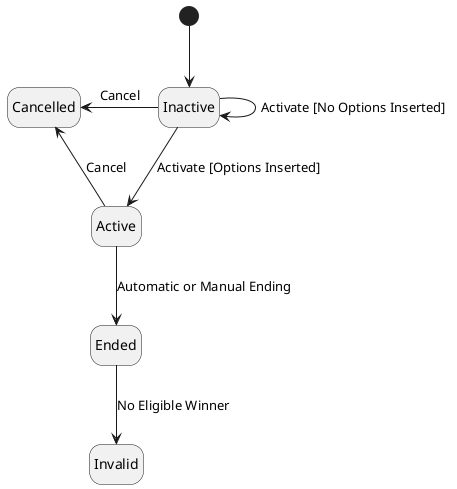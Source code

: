 @startuml
hide empty description

state Inactive
state Active
state Ended
state Cancelled
state Invalid

[*] --> Inactive
Inactive --> Inactive : Activate [No Options Inserted]
Inactive --> Active : Activate [Options Inserted]
Inactive --l> Cancelled : Cancel
Active --> Cancelled : Cancel
Active --> Ended : Automatic or Manual Ending
Ended --> Invalid : No Eligible Winner

@enduml
